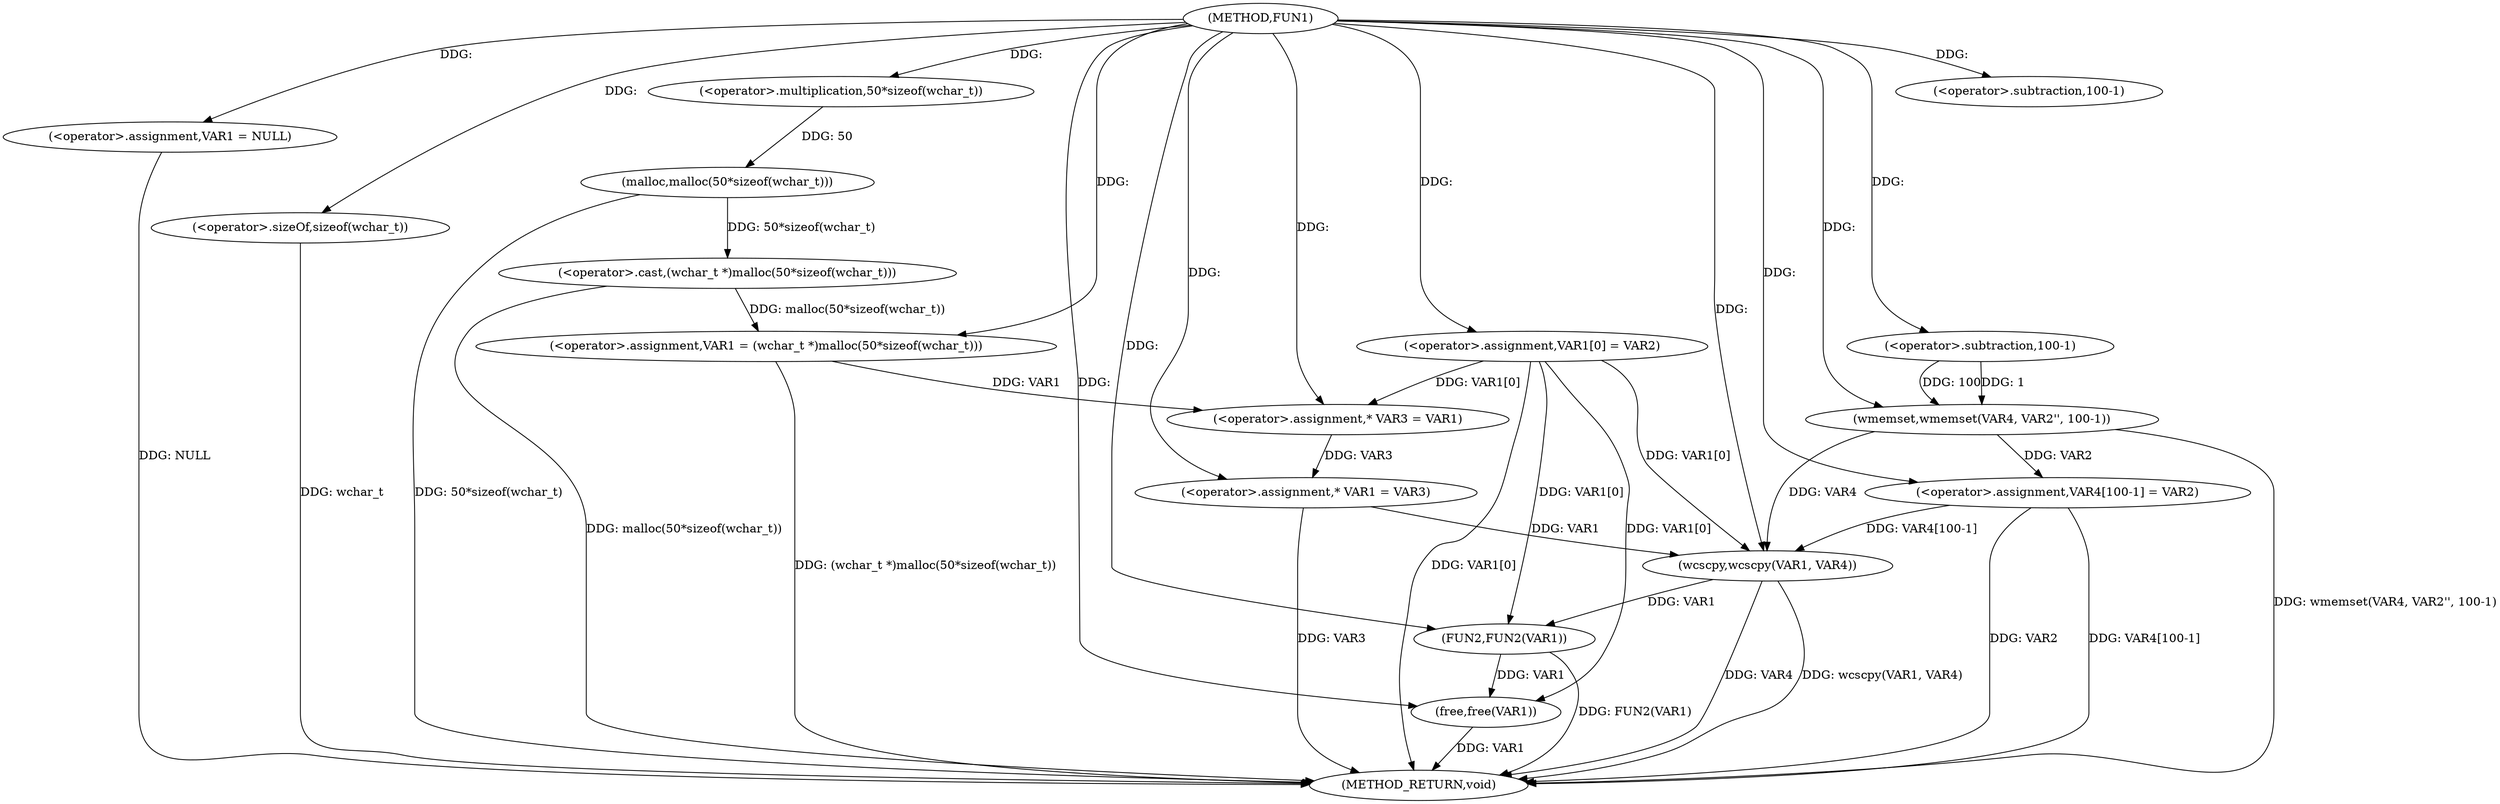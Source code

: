digraph FUN1 {  
"1000100" [label = "(METHOD,FUN1)" ]
"1000151" [label = "(METHOD_RETURN,void)" ]
"1000103" [label = "(<operator>.assignment,VAR1 = NULL)" ]
"1000106" [label = "(<operator>.assignment,VAR1 = (wchar_t *)malloc(50*sizeof(wchar_t)))" ]
"1000108" [label = "(<operator>.cast,(wchar_t *)malloc(50*sizeof(wchar_t)))" ]
"1000110" [label = "(malloc,malloc(50*sizeof(wchar_t)))" ]
"1000111" [label = "(<operator>.multiplication,50*sizeof(wchar_t))" ]
"1000113" [label = "(<operator>.sizeOf,sizeof(wchar_t))" ]
"1000115" [label = "(<operator>.assignment,VAR1[0] = VAR2)" ]
"1000122" [label = "(<operator>.assignment,* VAR3 = VAR1)" ]
"1000126" [label = "(<operator>.assignment,* VAR1 = VAR3)" ]
"1000131" [label = "(wmemset,wmemset(VAR4, VAR2'', 100-1))" ]
"1000134" [label = "(<operator>.subtraction,100-1)" ]
"1000137" [label = "(<operator>.assignment,VAR4[100-1] = VAR2)" ]
"1000140" [label = "(<operator>.subtraction,100-1)" ]
"1000144" [label = "(wcscpy,wcscpy(VAR1, VAR4))" ]
"1000147" [label = "(FUN2,FUN2(VAR1))" ]
"1000149" [label = "(free,free(VAR1))" ]
  "1000106" -> "1000151"  [ label = "DDG: (wchar_t *)malloc(50*sizeof(wchar_t))"] 
  "1000103" -> "1000151"  [ label = "DDG: NULL"] 
  "1000113" -> "1000151"  [ label = "DDG: wchar_t"] 
  "1000149" -> "1000151"  [ label = "DDG: VAR1"] 
  "1000144" -> "1000151"  [ label = "DDG: VAR4"] 
  "1000131" -> "1000151"  [ label = "DDG: wmemset(VAR4, VAR2'', 100-1)"] 
  "1000144" -> "1000151"  [ label = "DDG: wcscpy(VAR1, VAR4)"] 
  "1000108" -> "1000151"  [ label = "DDG: malloc(50*sizeof(wchar_t))"] 
  "1000137" -> "1000151"  [ label = "DDG: VAR2"] 
  "1000126" -> "1000151"  [ label = "DDG: VAR3"] 
  "1000137" -> "1000151"  [ label = "DDG: VAR4[100-1]"] 
  "1000147" -> "1000151"  [ label = "DDG: FUN2(VAR1)"] 
  "1000110" -> "1000151"  [ label = "DDG: 50*sizeof(wchar_t)"] 
  "1000115" -> "1000151"  [ label = "DDG: VAR1[0]"] 
  "1000100" -> "1000103"  [ label = "DDG: "] 
  "1000108" -> "1000106"  [ label = "DDG: malloc(50*sizeof(wchar_t))"] 
  "1000100" -> "1000106"  [ label = "DDG: "] 
  "1000110" -> "1000108"  [ label = "DDG: 50*sizeof(wchar_t)"] 
  "1000111" -> "1000110"  [ label = "DDG: 50"] 
  "1000100" -> "1000111"  [ label = "DDG: "] 
  "1000100" -> "1000113"  [ label = "DDG: "] 
  "1000100" -> "1000115"  [ label = "DDG: "] 
  "1000106" -> "1000122"  [ label = "DDG: VAR1"] 
  "1000115" -> "1000122"  [ label = "DDG: VAR1[0]"] 
  "1000100" -> "1000122"  [ label = "DDG: "] 
  "1000122" -> "1000126"  [ label = "DDG: VAR3"] 
  "1000100" -> "1000126"  [ label = "DDG: "] 
  "1000100" -> "1000131"  [ label = "DDG: "] 
  "1000134" -> "1000131"  [ label = "DDG: 100"] 
  "1000134" -> "1000131"  [ label = "DDG: 1"] 
  "1000100" -> "1000134"  [ label = "DDG: "] 
  "1000131" -> "1000137"  [ label = "DDG: VAR2"] 
  "1000100" -> "1000137"  [ label = "DDG: "] 
  "1000100" -> "1000140"  [ label = "DDG: "] 
  "1000126" -> "1000144"  [ label = "DDG: VAR1"] 
  "1000115" -> "1000144"  [ label = "DDG: VAR1[0]"] 
  "1000100" -> "1000144"  [ label = "DDG: "] 
  "1000131" -> "1000144"  [ label = "DDG: VAR4"] 
  "1000137" -> "1000144"  [ label = "DDG: VAR4[100-1]"] 
  "1000144" -> "1000147"  [ label = "DDG: VAR1"] 
  "1000115" -> "1000147"  [ label = "DDG: VAR1[0]"] 
  "1000100" -> "1000147"  [ label = "DDG: "] 
  "1000147" -> "1000149"  [ label = "DDG: VAR1"] 
  "1000115" -> "1000149"  [ label = "DDG: VAR1[0]"] 
  "1000100" -> "1000149"  [ label = "DDG: "] 
}
